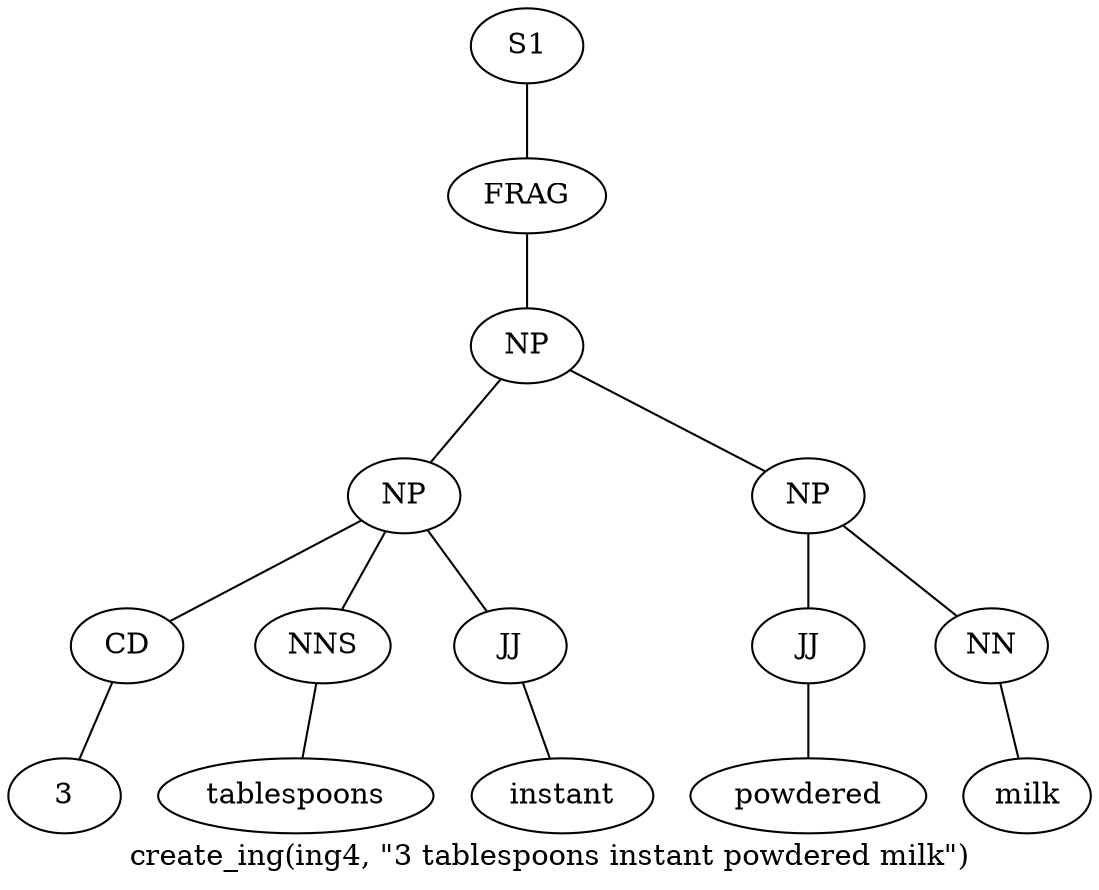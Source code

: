 graph SyntaxGraph {
	label = "create_ing(ing4, \"3 tablespoons instant powdered milk\")";
	Node0 [label="S1"];
	Node1 [label="FRAG"];
	Node2 [label="NP"];
	Node3 [label="NP"];
	Node4 [label="CD"];
	Node5 [label="3"];
	Node6 [label="NNS"];
	Node7 [label="tablespoons"];
	Node8 [label="JJ"];
	Node9 [label="instant"];
	Node10 [label="NP"];
	Node11 [label="JJ"];
	Node12 [label="powdered"];
	Node13 [label="NN"];
	Node14 [label="milk"];

	Node0 -- Node1;
	Node1 -- Node2;
	Node2 -- Node3;
	Node2 -- Node10;
	Node3 -- Node4;
	Node3 -- Node6;
	Node3 -- Node8;
	Node4 -- Node5;
	Node6 -- Node7;
	Node8 -- Node9;
	Node10 -- Node11;
	Node10 -- Node13;
	Node11 -- Node12;
	Node13 -- Node14;
}